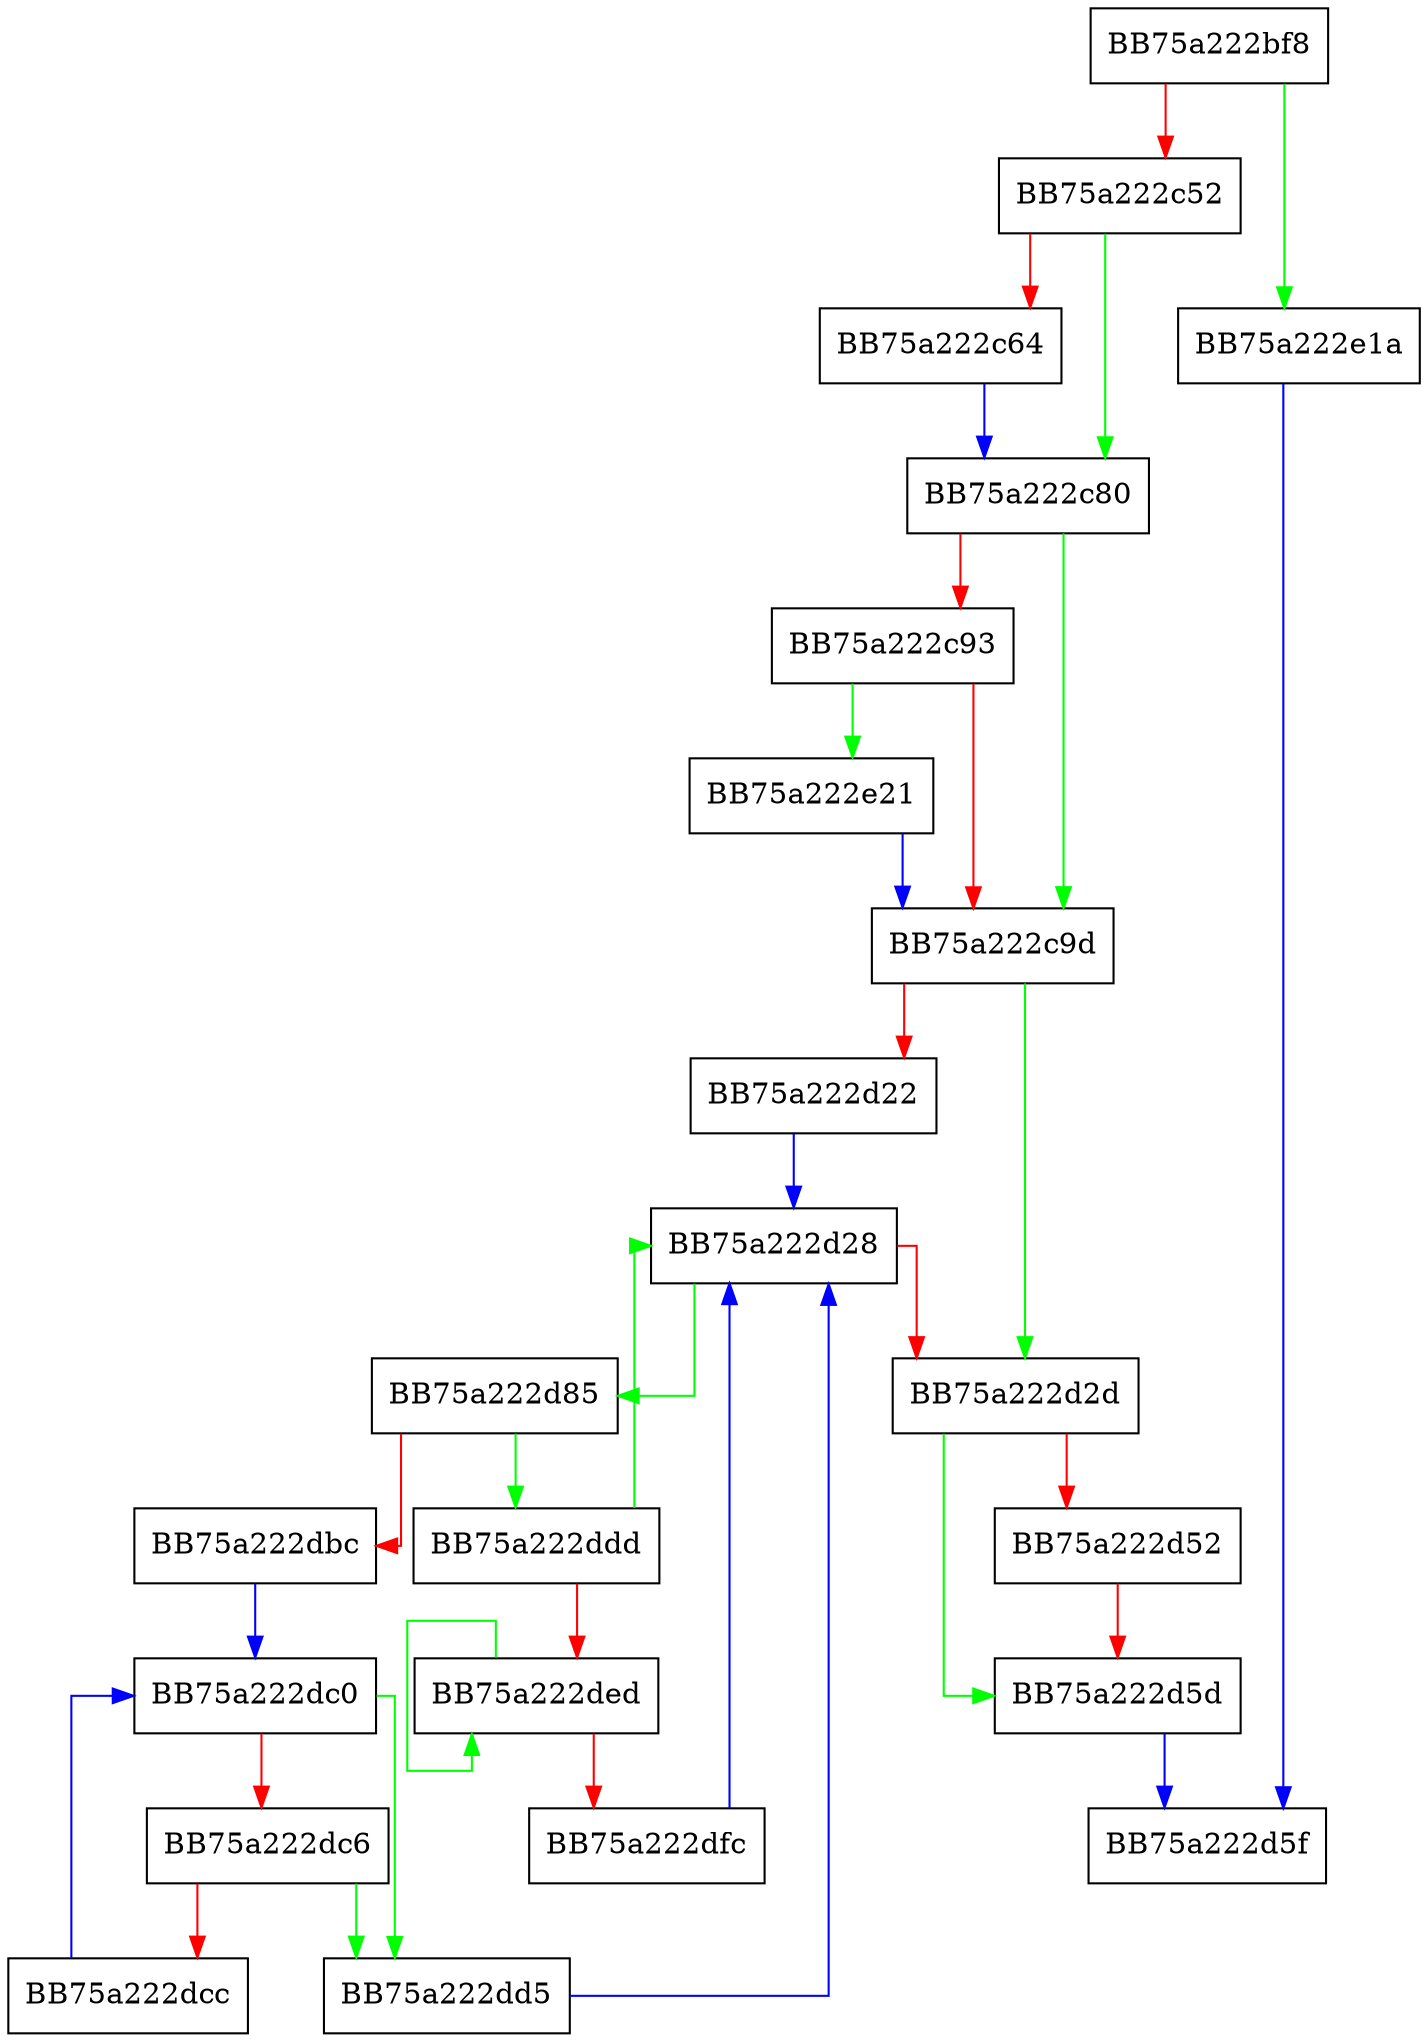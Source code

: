 digraph SendNRIDetectionToBM {
  node [shape="box"];
  graph [splines=ortho];
  BB75a222bf8 -> BB75a222e1a [color="green"];
  BB75a222bf8 -> BB75a222c52 [color="red"];
  BB75a222c52 -> BB75a222c80 [color="green"];
  BB75a222c52 -> BB75a222c64 [color="red"];
  BB75a222c64 -> BB75a222c80 [color="blue"];
  BB75a222c80 -> BB75a222c9d [color="green"];
  BB75a222c80 -> BB75a222c93 [color="red"];
  BB75a222c93 -> BB75a222e21 [color="green"];
  BB75a222c93 -> BB75a222c9d [color="red"];
  BB75a222c9d -> BB75a222d2d [color="green"];
  BB75a222c9d -> BB75a222d22 [color="red"];
  BB75a222d22 -> BB75a222d28 [color="blue"];
  BB75a222d28 -> BB75a222d85 [color="green"];
  BB75a222d28 -> BB75a222d2d [color="red"];
  BB75a222d2d -> BB75a222d5d [color="green"];
  BB75a222d2d -> BB75a222d52 [color="red"];
  BB75a222d52 -> BB75a222d5d [color="red"];
  BB75a222d5d -> BB75a222d5f [color="blue"];
  BB75a222d85 -> BB75a222ddd [color="green"];
  BB75a222d85 -> BB75a222dbc [color="red"];
  BB75a222dbc -> BB75a222dc0 [color="blue"];
  BB75a222dc0 -> BB75a222dd5 [color="green"];
  BB75a222dc0 -> BB75a222dc6 [color="red"];
  BB75a222dc6 -> BB75a222dd5 [color="green"];
  BB75a222dc6 -> BB75a222dcc [color="red"];
  BB75a222dcc -> BB75a222dc0 [color="blue"];
  BB75a222dd5 -> BB75a222d28 [color="blue"];
  BB75a222ddd -> BB75a222d28 [color="green"];
  BB75a222ddd -> BB75a222ded [color="red"];
  BB75a222ded -> BB75a222ded [color="green"];
  BB75a222ded -> BB75a222dfc [color="red"];
  BB75a222dfc -> BB75a222d28 [color="blue"];
  BB75a222e1a -> BB75a222d5f [color="blue"];
  BB75a222e21 -> BB75a222c9d [color="blue"];
}